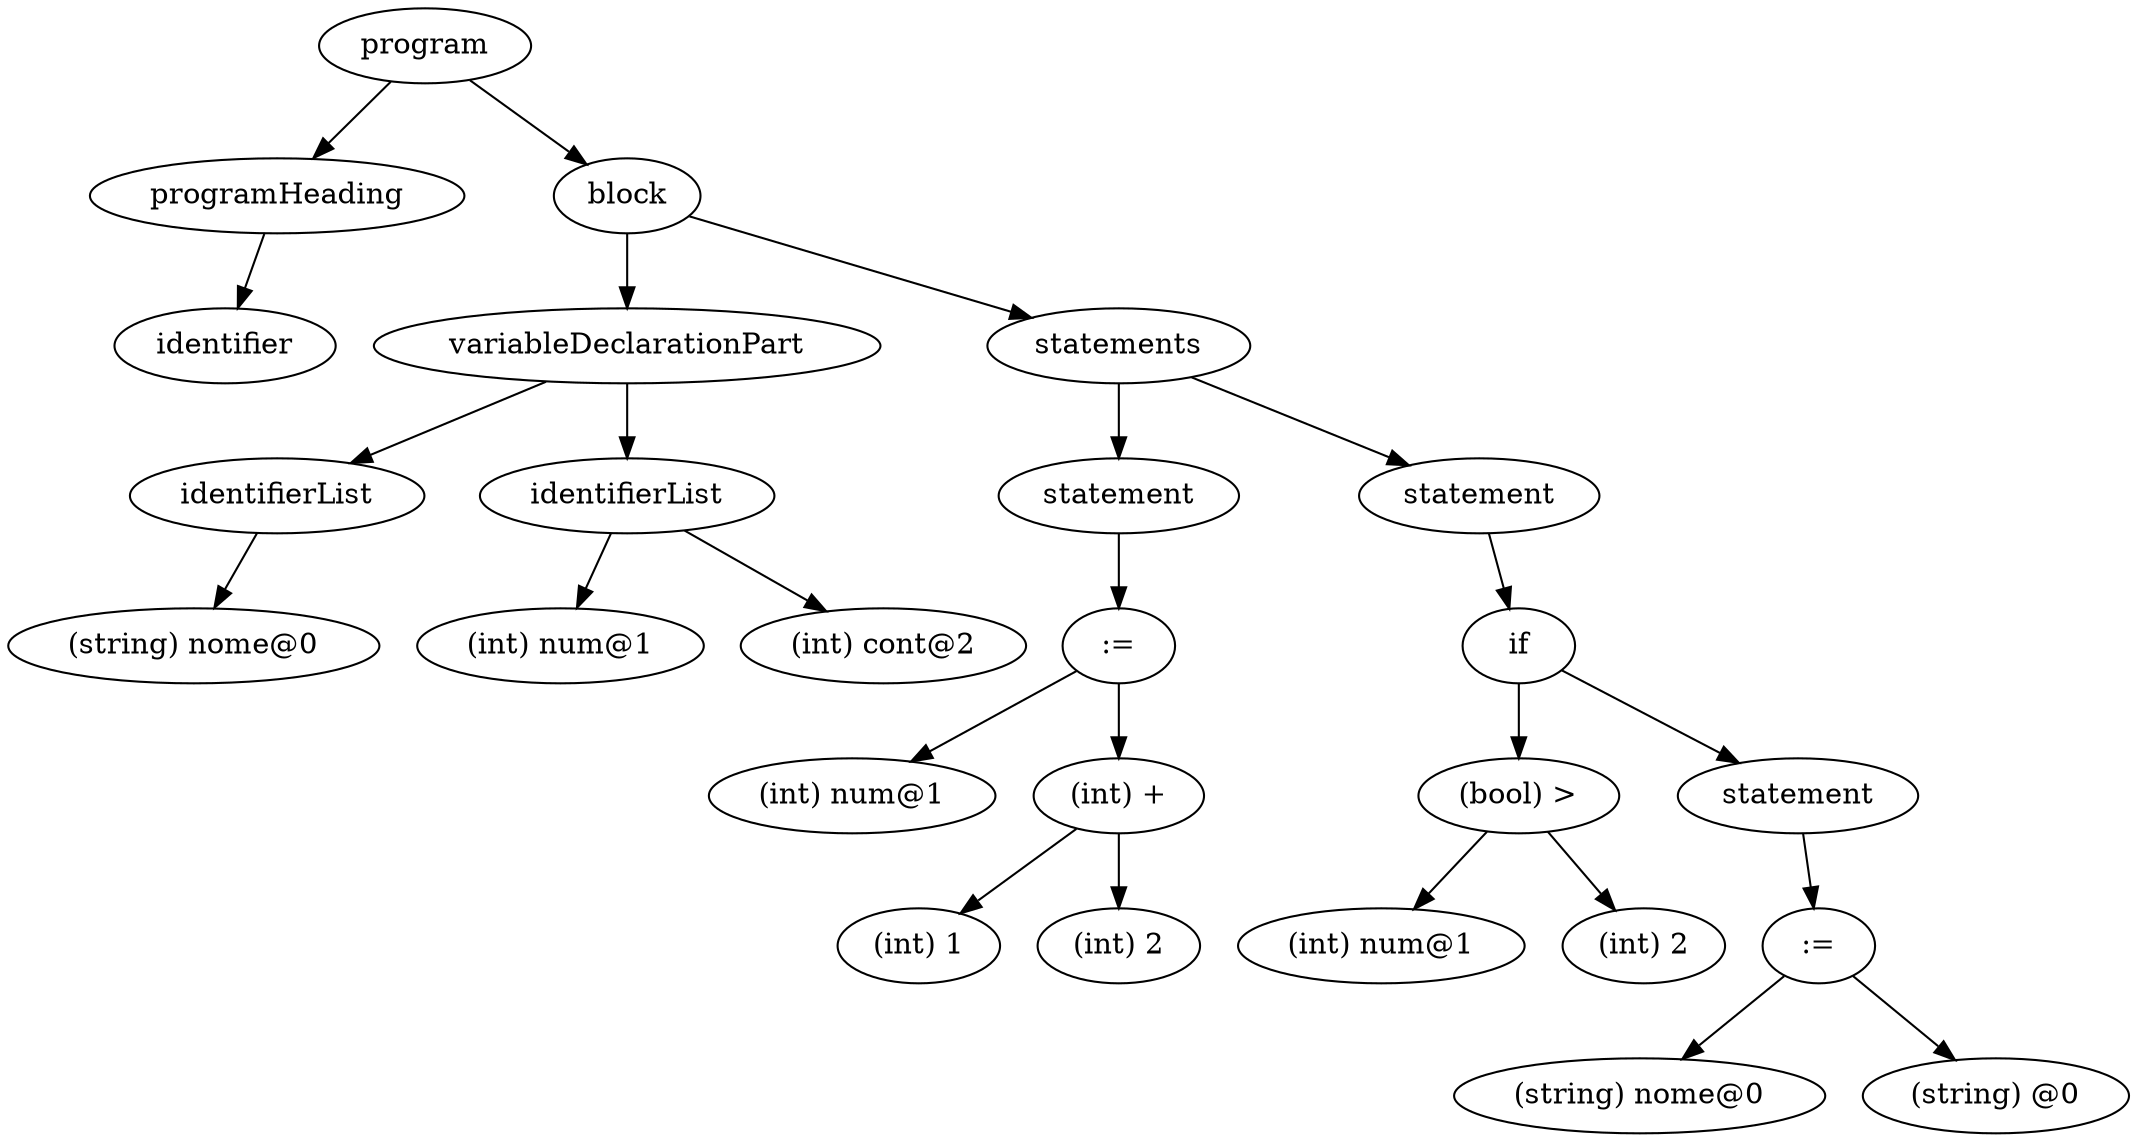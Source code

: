 digraph {
graph [ordering="out"];
node0[label="program"];
node1[label="programHeading"];
node2[label="identifier"];
node1 -> node2;
node0 -> node1;
node3[label="block"];
node4[label="variableDeclarationPart"];
node5[label="identifierList"];
node6[label="(string) nome@0"];
node5 -> node6;
node4 -> node5;
node7[label="identifierList"];
node8[label="(int) num@1"];
node7 -> node8;
node9[label="(int) cont@2"];
node7 -> node9;
node4 -> node7;
node3 -> node4;
node10[label="statements"];
node11[label="statement"];
node12[label=":="];
node13[label="(int) num@1"];
node12 -> node13;
node14[label="(int) +"];
node15[label="(int) 1"];
node14 -> node15;
node16[label="(int) 2"];
node14 -> node16;
node12 -> node14;
node11 -> node12;
node10 -> node11;
node17[label="statement"];
node18[label="if"];
node19[label="(bool) >"];
node20[label="(int) num@1"];
node19 -> node20;
node21[label="(int) 2"];
node19 -> node21;
node18 -> node19;
node22[label="statement"];
node23[label=":="];
node24[label="(string) nome@0"];
node23 -> node24;
node25[label="(string) @0"];
node23 -> node25;
node22 -> node23;
node18 -> node22;
node17 -> node18;
node10 -> node17;
node3 -> node10;
node0 -> node3;
}

